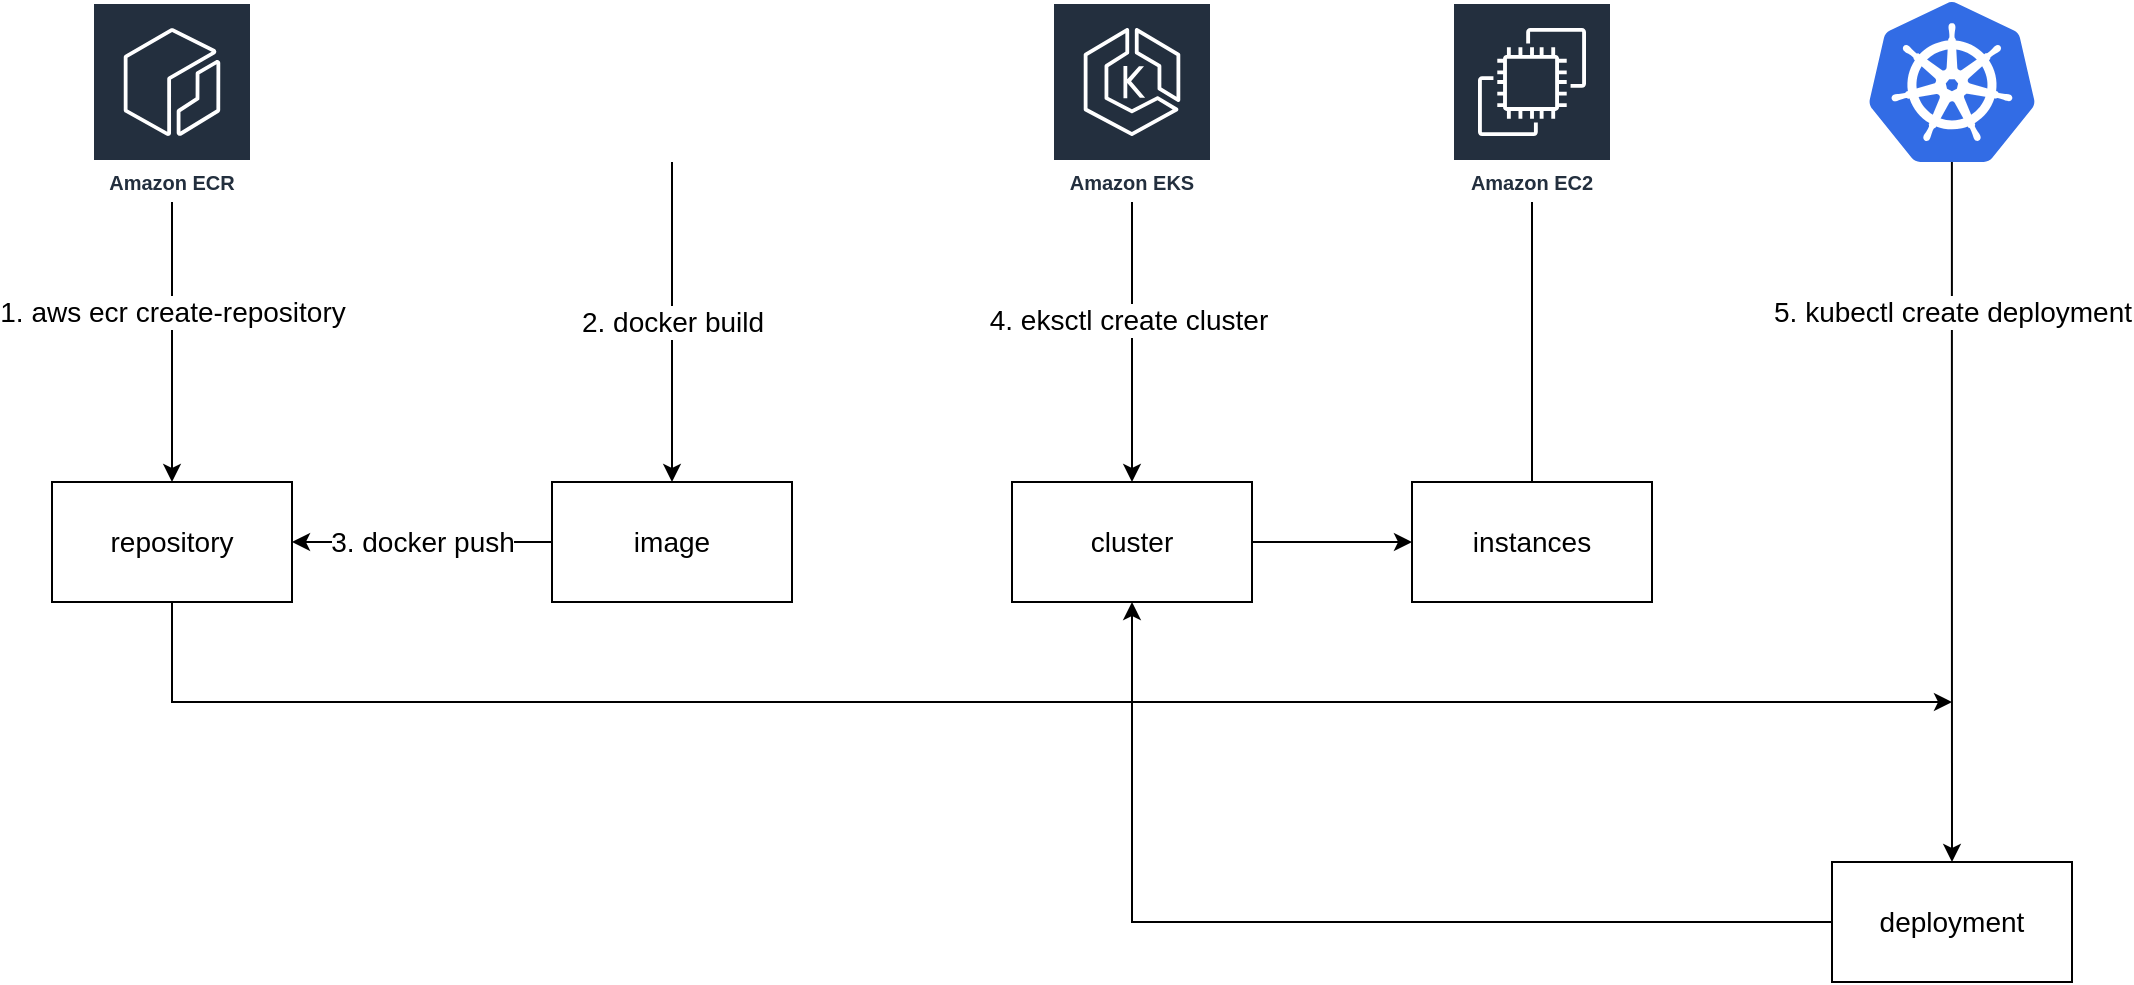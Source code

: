 <mxfile version="14.2.9" type="github">
  <diagram id="fjvgU8WrjvXOStXzZthH" name="Page-1">
    <mxGraphModel dx="1186" dy="553" grid="1" gridSize="10" guides="1" tooltips="1" connect="1" arrows="1" fold="1" page="1" pageScale="1" pageWidth="1169" pageHeight="827" math="0" shadow="0">
      <root>
        <mxCell id="0" />
        <mxCell id="1" parent="0" />
        <mxCell id="BMYa5kSyrUJmGnu70YS5-11" style="edgeStyle=orthogonalEdgeStyle;rounded=0;orthogonalLoop=1;jettySize=auto;html=1;entryX=0.5;entryY=0;entryDx=0;entryDy=0;fontSize=14;" edge="1" parent="1" source="BMYa5kSyrUJmGnu70YS5-1" target="BMYa5kSyrUJmGnu70YS5-9">
          <mxGeometry relative="1" as="geometry" />
        </mxCell>
        <mxCell id="BMYa5kSyrUJmGnu70YS5-12" value="1. aws ecr create-repository" style="edgeLabel;html=1;align=center;verticalAlign=middle;resizable=0;points=[];fontSize=14;" vertex="1" connectable="0" parent="BMYa5kSyrUJmGnu70YS5-11">
          <mxGeometry x="-0.213" relative="1" as="geometry">
            <mxPoint as="offset" />
          </mxGeometry>
        </mxCell>
        <mxCell id="BMYa5kSyrUJmGnu70YS5-1" value="Amazon ECR" style="outlineConnect=0;fontColor=#232F3E;gradientColor=none;strokeColor=#ffffff;fillColor=#232F3E;dashed=0;verticalLabelPosition=middle;verticalAlign=bottom;align=center;html=1;whiteSpace=wrap;fontSize=10;fontStyle=1;spacing=3;shape=mxgraph.aws4.productIcon;prIcon=mxgraph.aws4.ecr;" vertex="1" parent="1">
          <mxGeometry x="80" y="40" width="80" height="100" as="geometry" />
        </mxCell>
        <mxCell id="BMYa5kSyrUJmGnu70YS5-18" style="edgeStyle=orthogonalEdgeStyle;rounded=0;orthogonalLoop=1;jettySize=auto;html=1;fontSize=14;" edge="1" parent="1" source="BMYa5kSyrUJmGnu70YS5-2" target="BMYa5kSyrUJmGnu70YS5-17">
          <mxGeometry relative="1" as="geometry" />
        </mxCell>
        <mxCell id="BMYa5kSyrUJmGnu70YS5-19" value="4. eksctl create cluster" style="edgeLabel;html=1;align=center;verticalAlign=middle;resizable=0;points=[];fontSize=14;" vertex="1" connectable="0" parent="BMYa5kSyrUJmGnu70YS5-18">
          <mxGeometry x="-0.157" y="-2" relative="1" as="geometry">
            <mxPoint as="offset" />
          </mxGeometry>
        </mxCell>
        <mxCell id="BMYa5kSyrUJmGnu70YS5-2" value="Amazon EKS" style="outlineConnect=0;fontColor=#232F3E;gradientColor=none;strokeColor=#ffffff;fillColor=#232F3E;dashed=0;verticalLabelPosition=middle;verticalAlign=bottom;align=center;html=1;whiteSpace=wrap;fontSize=10;fontStyle=1;spacing=3;shape=mxgraph.aws4.productIcon;prIcon=mxgraph.aws4.eks;" vertex="1" parent="1">
          <mxGeometry x="560" y="40" width="80" height="100" as="geometry" />
        </mxCell>
        <mxCell id="BMYa5kSyrUJmGnu70YS5-27" style="edgeStyle=orthogonalEdgeStyle;rounded=0;orthogonalLoop=1;jettySize=auto;html=1;entryX=0.417;entryY=0.167;entryDx=0;entryDy=0;entryPerimeter=0;fontSize=14;" edge="1" parent="1" source="BMYa5kSyrUJmGnu70YS5-3" target="BMYa5kSyrUJmGnu70YS5-24">
          <mxGeometry relative="1" as="geometry">
            <Array as="points">
              <mxPoint x="800" y="290" />
            </Array>
          </mxGeometry>
        </mxCell>
        <mxCell id="BMYa5kSyrUJmGnu70YS5-3" value="Amazon EC2" style="outlineConnect=0;fontColor=#232F3E;gradientColor=none;strokeColor=#ffffff;fillColor=#232F3E;dashed=0;verticalLabelPosition=middle;verticalAlign=bottom;align=center;html=1;whiteSpace=wrap;fontSize=10;fontStyle=1;spacing=3;shape=mxgraph.aws4.productIcon;prIcon=mxgraph.aws4.ec2;" vertex="1" parent="1">
          <mxGeometry x="760" y="40" width="80" height="100" as="geometry" />
        </mxCell>
        <mxCell id="BMYa5kSyrUJmGnu70YS5-14" style="edgeStyle=orthogonalEdgeStyle;rounded=0;orthogonalLoop=1;jettySize=auto;html=1;fontSize=14;" edge="1" parent="1" source="BMYa5kSyrUJmGnu70YS5-4" target="BMYa5kSyrUJmGnu70YS5-13">
          <mxGeometry relative="1" as="geometry" />
        </mxCell>
        <mxCell id="BMYa5kSyrUJmGnu70YS5-15" value="2. docker build" style="edgeLabel;html=1;align=center;verticalAlign=middle;resizable=0;points=[];fontSize=14;" vertex="1" connectable="0" parent="BMYa5kSyrUJmGnu70YS5-14">
          <mxGeometry x="-0.176" y="1" relative="1" as="geometry">
            <mxPoint x="-1" y="14" as="offset" />
          </mxGeometry>
        </mxCell>
        <mxCell id="BMYa5kSyrUJmGnu70YS5-4" value="" style="shape=image;html=1;verticalAlign=top;verticalLabelPosition=bottom;labelBackgroundColor=#ffffff;imageAspect=0;aspect=fixed;image=https://cdn1.iconfinder.com/data/icons/social-media-2106/24/social_media_social_media_logo_docker-128.png" vertex="1" parent="1">
          <mxGeometry x="330" y="40" width="80" height="80" as="geometry" />
        </mxCell>
        <mxCell id="BMYa5kSyrUJmGnu70YS5-21" style="edgeStyle=orthogonalEdgeStyle;rounded=0;orthogonalLoop=1;jettySize=auto;html=1;fontSize=14;" edge="1" parent="1" source="BMYa5kSyrUJmGnu70YS5-5" target="BMYa5kSyrUJmGnu70YS5-20">
          <mxGeometry relative="1" as="geometry" />
        </mxCell>
        <mxCell id="BMYa5kSyrUJmGnu70YS5-22" value="5. kubectl create deployment" style="edgeLabel;html=1;align=center;verticalAlign=middle;resizable=0;points=[];fontSize=14;" vertex="1" connectable="0" parent="BMYa5kSyrUJmGnu70YS5-21">
          <mxGeometry x="-0.113" y="-2" relative="1" as="geometry">
            <mxPoint x="1.99" y="-80" as="offset" />
          </mxGeometry>
        </mxCell>
        <mxCell id="BMYa5kSyrUJmGnu70YS5-5" value="" style="aspect=fixed;html=1;points=[];align=center;image;fontSize=12;image=img/lib/mscae/Kubernetes.svg;" vertex="1" parent="1">
          <mxGeometry x="968.33" y="40" width="83.33" height="80" as="geometry" />
        </mxCell>
        <mxCell id="BMYa5kSyrUJmGnu70YS5-28" style="edgeStyle=orthogonalEdgeStyle;rounded=0;orthogonalLoop=1;jettySize=auto;html=1;fontSize=14;" edge="1" parent="1" source="BMYa5kSyrUJmGnu70YS5-9">
          <mxGeometry relative="1" as="geometry">
            <mxPoint x="1010" y="390" as="targetPoint" />
            <Array as="points">
              <mxPoint x="120" y="390" />
              <mxPoint x="1010" y="390" />
            </Array>
          </mxGeometry>
        </mxCell>
        <mxCell id="BMYa5kSyrUJmGnu70YS5-9" value="repository" style="rounded=0;whiteSpace=wrap;html=1;fontSize=14;" vertex="1" parent="1">
          <mxGeometry x="60" y="280" width="120" height="60" as="geometry" />
        </mxCell>
        <mxCell id="BMYa5kSyrUJmGnu70YS5-16" value="3. docker push" style="edgeStyle=orthogonalEdgeStyle;rounded=0;orthogonalLoop=1;jettySize=auto;html=1;entryX=1;entryY=0.5;entryDx=0;entryDy=0;fontSize=14;" edge="1" parent="1" source="BMYa5kSyrUJmGnu70YS5-13" target="BMYa5kSyrUJmGnu70YS5-9">
          <mxGeometry relative="1" as="geometry" />
        </mxCell>
        <mxCell id="BMYa5kSyrUJmGnu70YS5-13" value="image" style="rounded=0;whiteSpace=wrap;html=1;fontSize=14;" vertex="1" parent="1">
          <mxGeometry x="310" y="280" width="120" height="60" as="geometry" />
        </mxCell>
        <mxCell id="BMYa5kSyrUJmGnu70YS5-30" style="edgeStyle=orthogonalEdgeStyle;rounded=0;orthogonalLoop=1;jettySize=auto;html=1;entryX=0;entryY=0.5;entryDx=0;entryDy=0;fontSize=14;" edge="1" parent="1" source="BMYa5kSyrUJmGnu70YS5-17" target="BMYa5kSyrUJmGnu70YS5-24">
          <mxGeometry relative="1" as="geometry" />
        </mxCell>
        <mxCell id="BMYa5kSyrUJmGnu70YS5-17" value="cluster" style="rounded=0;whiteSpace=wrap;html=1;fontSize=14;" vertex="1" parent="1">
          <mxGeometry x="540" y="280" width="120" height="60" as="geometry" />
        </mxCell>
        <mxCell id="BMYa5kSyrUJmGnu70YS5-31" style="edgeStyle=orthogonalEdgeStyle;rounded=0;orthogonalLoop=1;jettySize=auto;html=1;entryX=0.5;entryY=1;entryDx=0;entryDy=0;fontSize=14;" edge="1" parent="1" source="BMYa5kSyrUJmGnu70YS5-20" target="BMYa5kSyrUJmGnu70YS5-17">
          <mxGeometry relative="1" as="geometry" />
        </mxCell>
        <mxCell id="BMYa5kSyrUJmGnu70YS5-20" value="deployment" style="rounded=0;whiteSpace=wrap;html=1;fontSize=14;" vertex="1" parent="1">
          <mxGeometry x="950" y="470" width="120" height="60" as="geometry" />
        </mxCell>
        <mxCell id="BMYa5kSyrUJmGnu70YS5-24" value="instances" style="rounded=0;whiteSpace=wrap;html=1;fontSize=14;" vertex="1" parent="1">
          <mxGeometry x="740" y="280" width="120" height="60" as="geometry" />
        </mxCell>
      </root>
    </mxGraphModel>
  </diagram>
</mxfile>
